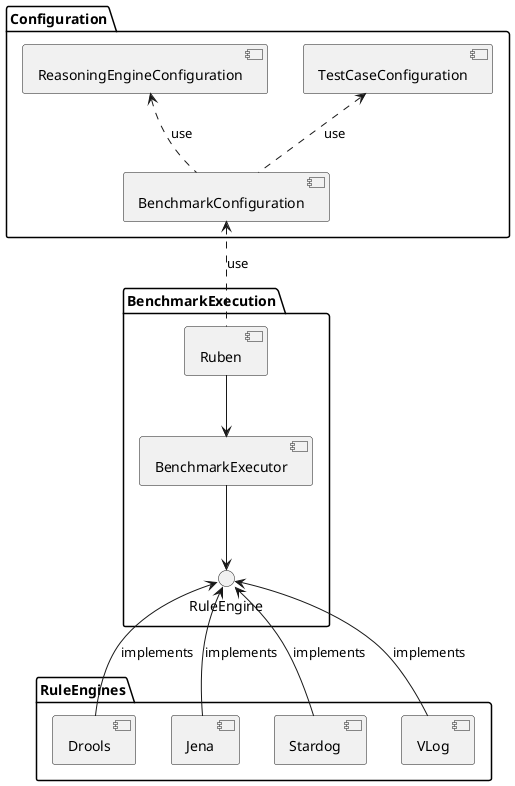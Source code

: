 @startuml
'https://plantuml.com/component-diagram

package "Configuration" {
    [BenchmarkConfiguration] .up.> [ReasoningEngineConfiguration] : use
    [BenchmarkConfiguration] .up.> [TestCaseConfiguration] : use
}

package "BenchmarkExecution" {
    [Ruben] .up.> [BenchmarkConfiguration] : use
    [Ruben] --> [BenchmarkExecutor]
    [BenchmarkExecutor] --> () "RuleEngine"
}

package "RuleEngines"{
    [Drools] -up-> () "RuleEngine" : implements
    [Jena] -up-> () "RuleEngine" : implements
    [Stardog] -up-> () "RuleEngine" : implements
    [VLog] -up-> () "RuleEngine" : implements
}


@enduml